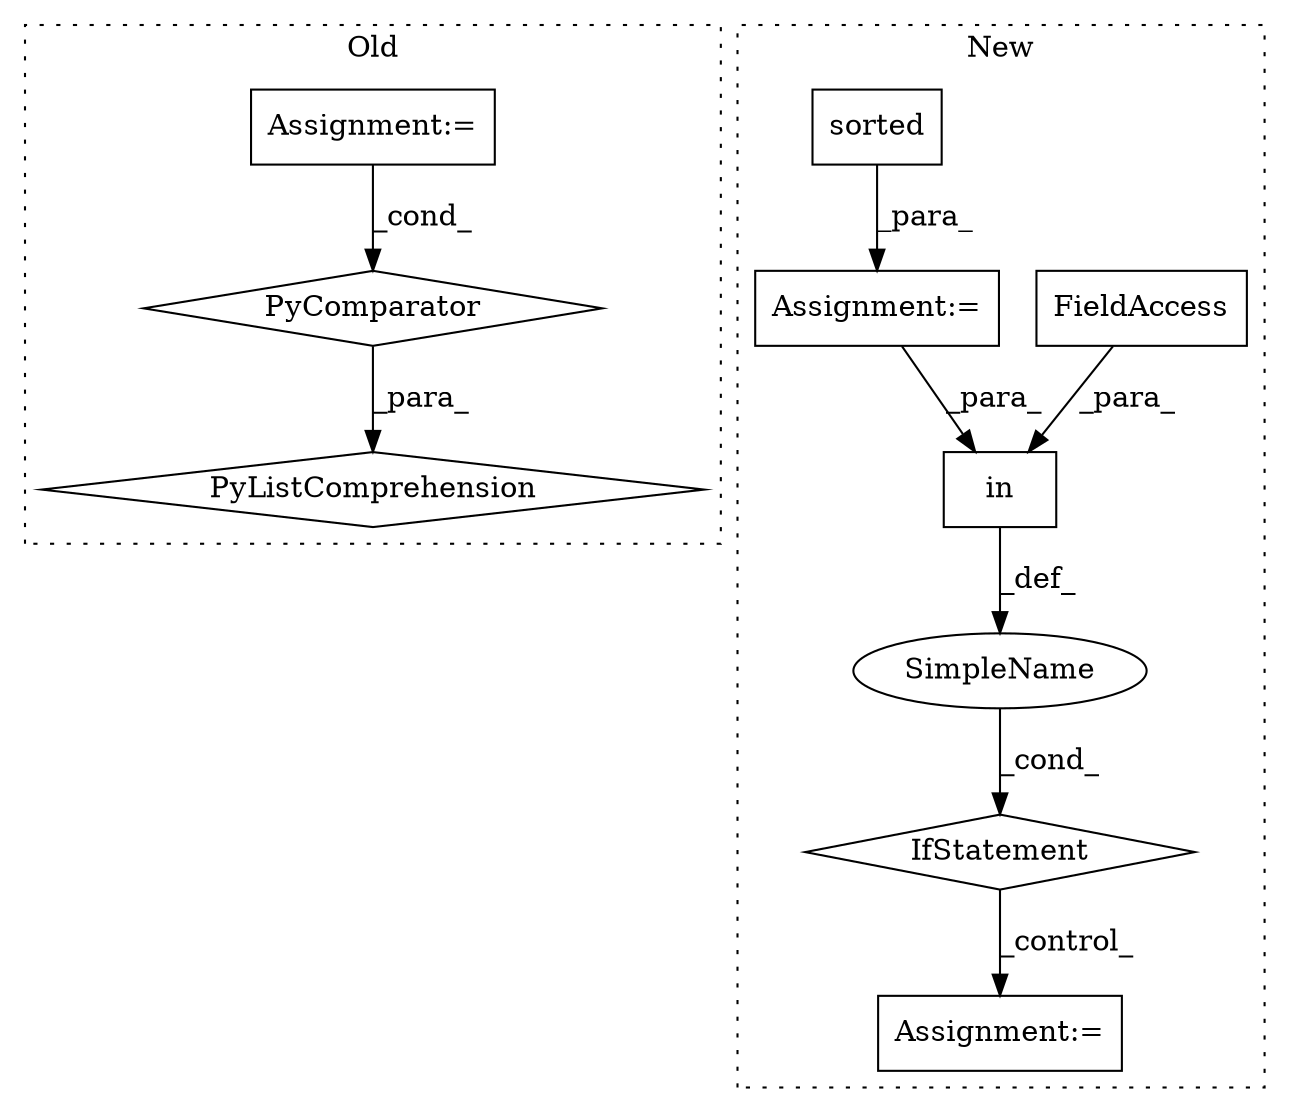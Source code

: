 digraph G {
subgraph cluster0 {
1 [label="PyComparator" a="113" s="22026" l="50" shape="diamond"];
3 [label="Assignment:=" a="7" s="22026" l="50" shape="box"];
5 [label="PyListComprehension" a="109" s="21946" l="138" shape="diamond"];
label = "Old";
style="dotted";
}
subgraph cluster1 {
2 [label="in" a="105" s="22033" l="21" shape="box"];
4 [label="IfStatement" a="25" s="22010,22055" l="4,2" shape="diamond"];
6 [label="Assignment:=" a="7" s="21983" l="1" shape="box"];
7 [label="FieldAccess" a="22" s="22033" l="10" shape="box"];
8 [label="SimpleName" a="42" s="" l="" shape="ellipse"];
9 [label="Assignment:=" a="7" s="22072" l="1" shape="box"];
10 [label="sorted" a="32" s="21984,22003" l="7,1" shape="box"];
label = "New";
style="dotted";
}
1 -> 5 [label="_para_"];
2 -> 8 [label="_def_"];
3 -> 1 [label="_cond_"];
4 -> 9 [label="_control_"];
6 -> 2 [label="_para_"];
7 -> 2 [label="_para_"];
8 -> 4 [label="_cond_"];
10 -> 6 [label="_para_"];
}